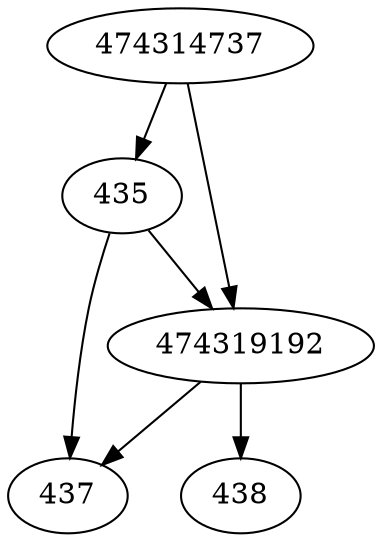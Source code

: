 strict digraph  {
474314737;
435;
437;
438;
474319192;
474314737 -> 435;
474314737 -> 474319192;
435 -> 474319192;
435 -> 437;
474319192 -> 437;
474319192 -> 438;
}
